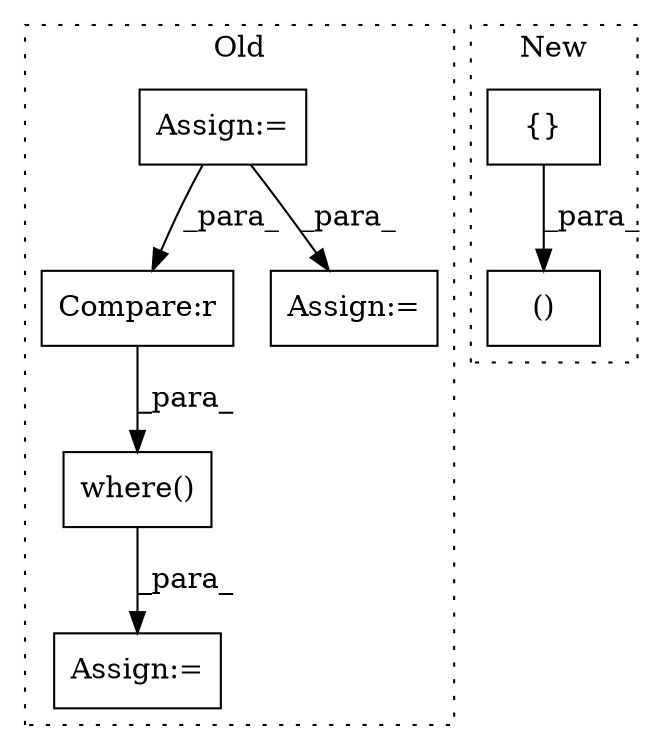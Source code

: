digraph G {
subgraph cluster0 {
1 [label="where()" a="75" s="7774,7848" l="9,1" shape="box"];
3 [label="Compare:r" a="40" s="7783" l="65" shape="box"];
4 [label="Assign:=" a="68" s="7771" l="3" shape="box"];
5 [label="Assign:=" a="68" s="6557" l="3" shape="box"];
6 [label="Assign:=" a="68" s="6874" l="39" shape="box"];
label = "Old";
style="dotted";
}
subgraph cluster1 {
2 [label="()" a="54" s="6839" l="47" shape="box"];
7 [label="{}" a="59" s="6344,6355" l="1,0" shape="box"];
label = "New";
style="dotted";
}
1 -> 4 [label="_para_"];
3 -> 1 [label="_para_"];
5 -> 3 [label="_para_"];
5 -> 6 [label="_para_"];
7 -> 2 [label="_para_"];
}